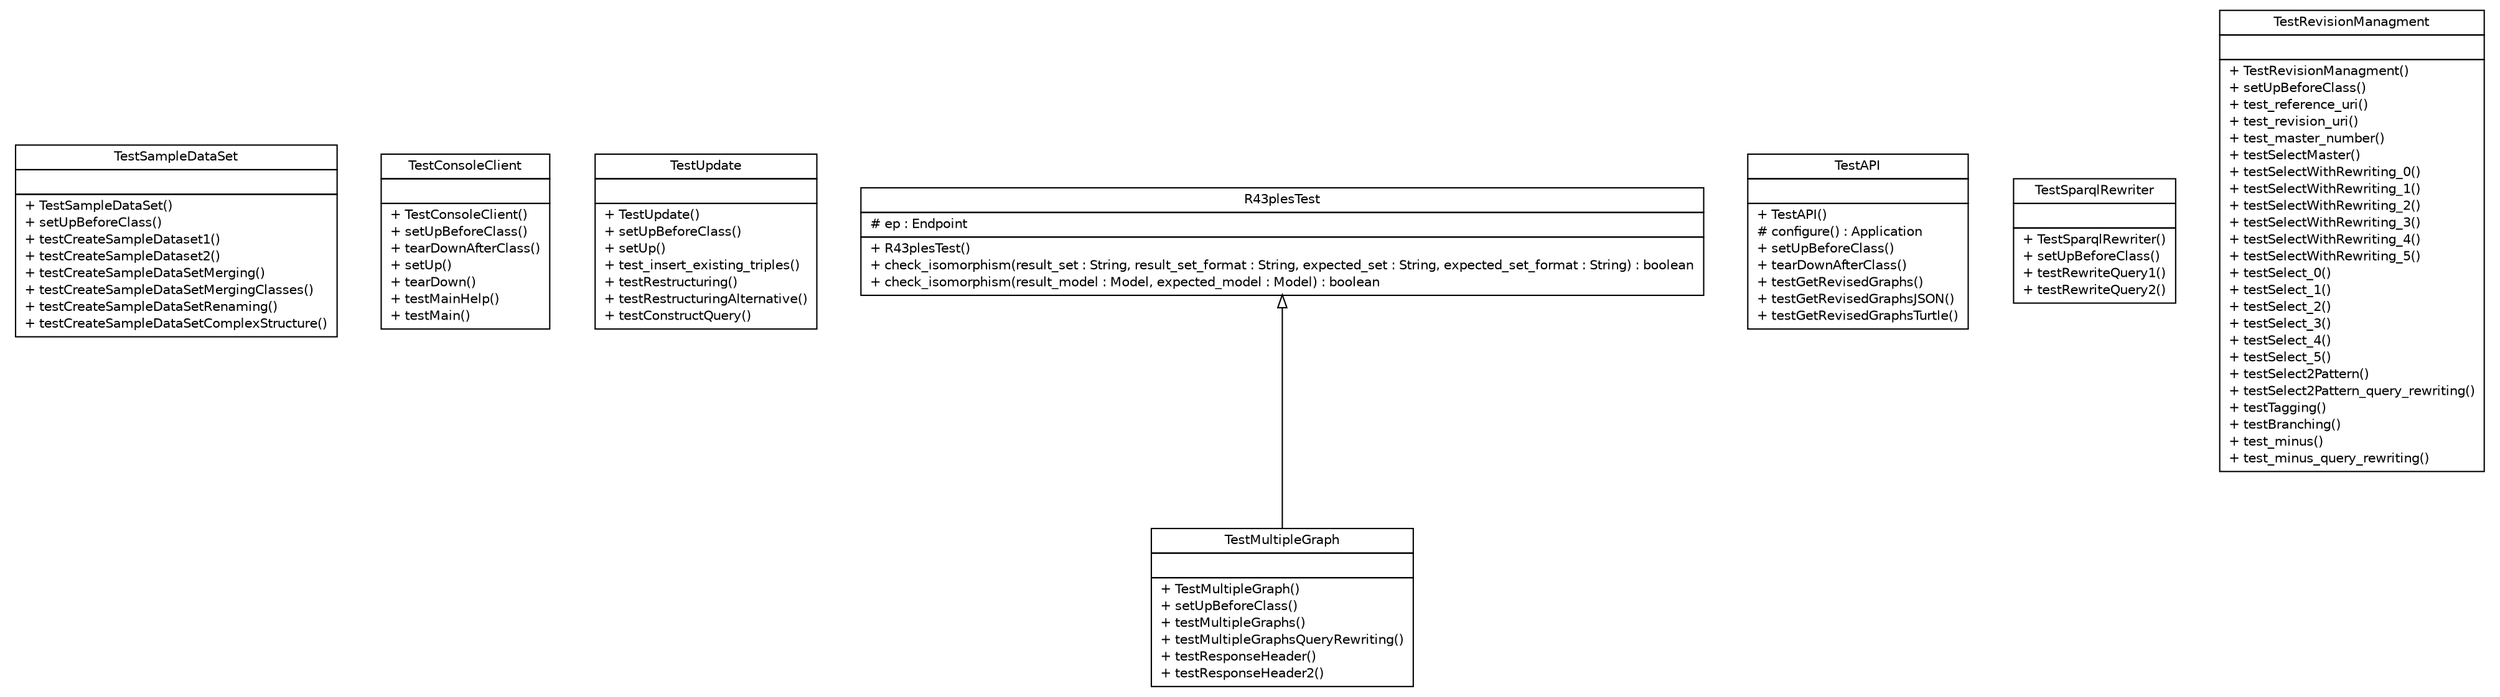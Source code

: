 #!/usr/local/bin/dot
#
# Class diagram 
# Generated by UMLGraph version R5_6-24-gf6e263 (http://www.umlgraph.org/)
#

digraph G {
	edge [fontname="Helvetica",fontsize=10,labelfontname="Helvetica",labelfontsize=10];
	node [fontname="Helvetica",fontsize=10,shape=plaintext];
	nodesep=0.25;
	ranksep=0.5;
	// de.tud.plt.r43ples.test.TestSampleDataSet
	c17 [label=<<table title="de.tud.plt.r43ples.test.TestSampleDataSet" border="0" cellborder="1" cellspacing="0" cellpadding="2" port="p" href="./TestSampleDataSet.html">
		<tr><td><table border="0" cellspacing="0" cellpadding="1">
<tr><td align="center" balign="center"> TestSampleDataSet </td></tr>
		</table></td></tr>
		<tr><td><table border="0" cellspacing="0" cellpadding="1">
<tr><td align="left" balign="left">  </td></tr>
		</table></td></tr>
		<tr><td><table border="0" cellspacing="0" cellpadding="1">
<tr><td align="left" balign="left"> + TestSampleDataSet() </td></tr>
<tr><td align="left" balign="left"> + setUpBeforeClass() </td></tr>
<tr><td align="left" balign="left"> + testCreateSampleDataset1() </td></tr>
<tr><td align="left" balign="left"> + testCreateSampleDataset2() </td></tr>
<tr><td align="left" balign="left"> + testCreateSampleDataSetMerging() </td></tr>
<tr><td align="left" balign="left"> + testCreateSampleDataSetMergingClasses() </td></tr>
<tr><td align="left" balign="left"> + testCreateSampleDataSetRenaming() </td></tr>
<tr><td align="left" balign="left"> + testCreateSampleDataSetComplexStructure() </td></tr>
		</table></td></tr>
		</table>>, URL="./TestSampleDataSet.html", fontname="Helvetica", fontcolor="black", fontsize=10.0];
	// de.tud.plt.r43ples.test.TestConsoleClient
	c18 [label=<<table title="de.tud.plt.r43ples.test.TestConsoleClient" border="0" cellborder="1" cellspacing="0" cellpadding="2" port="p" href="./TestConsoleClient.html">
		<tr><td><table border="0" cellspacing="0" cellpadding="1">
<tr><td align="center" balign="center"> TestConsoleClient </td></tr>
		</table></td></tr>
		<tr><td><table border="0" cellspacing="0" cellpadding="1">
<tr><td align="left" balign="left">  </td></tr>
		</table></td></tr>
		<tr><td><table border="0" cellspacing="0" cellpadding="1">
<tr><td align="left" balign="left"> + TestConsoleClient() </td></tr>
<tr><td align="left" balign="left"> + setUpBeforeClass() </td></tr>
<tr><td align="left" balign="left"> + tearDownAfterClass() </td></tr>
<tr><td align="left" balign="left"> + setUp() </td></tr>
<tr><td align="left" balign="left"> + tearDown() </td></tr>
<tr><td align="left" balign="left"> + testMainHelp() </td></tr>
<tr><td align="left" balign="left"> + testMain() </td></tr>
		</table></td></tr>
		</table>>, URL="./TestConsoleClient.html", fontname="Helvetica", fontcolor="black", fontsize=10.0];
	// de.tud.plt.r43ples.test.TestUpdate
	c19 [label=<<table title="de.tud.plt.r43ples.test.TestUpdate" border="0" cellborder="1" cellspacing="0" cellpadding="2" port="p" href="./TestUpdate.html">
		<tr><td><table border="0" cellspacing="0" cellpadding="1">
<tr><td align="center" balign="center"> TestUpdate </td></tr>
		</table></td></tr>
		<tr><td><table border="0" cellspacing="0" cellpadding="1">
<tr><td align="left" balign="left">  </td></tr>
		</table></td></tr>
		<tr><td><table border="0" cellspacing="0" cellpadding="1">
<tr><td align="left" balign="left"> + TestUpdate() </td></tr>
<tr><td align="left" balign="left"> + setUpBeforeClass() </td></tr>
<tr><td align="left" balign="left"> + setUp() </td></tr>
<tr><td align="left" balign="left"> + test_insert_existing_triples() </td></tr>
<tr><td align="left" balign="left"> + testRestructuring() </td></tr>
<tr><td align="left" balign="left"> + testRestructuringAlternative() </td></tr>
<tr><td align="left" balign="left"> + testConstructQuery() </td></tr>
		</table></td></tr>
		</table>>, URL="./TestUpdate.html", fontname="Helvetica", fontcolor="black", fontsize=10.0];
	// de.tud.plt.r43ples.test.TestMultipleGraph
	c20 [label=<<table title="de.tud.plt.r43ples.test.TestMultipleGraph" border="0" cellborder="1" cellspacing="0" cellpadding="2" port="p" href="./TestMultipleGraph.html">
		<tr><td><table border="0" cellspacing="0" cellpadding="1">
<tr><td align="center" balign="center"> TestMultipleGraph </td></tr>
		</table></td></tr>
		<tr><td><table border="0" cellspacing="0" cellpadding="1">
<tr><td align="left" balign="left">  </td></tr>
		</table></td></tr>
		<tr><td><table border="0" cellspacing="0" cellpadding="1">
<tr><td align="left" balign="left"> + TestMultipleGraph() </td></tr>
<tr><td align="left" balign="left"> + setUpBeforeClass() </td></tr>
<tr><td align="left" balign="left"> + testMultipleGraphs() </td></tr>
<tr><td align="left" balign="left"> + testMultipleGraphsQueryRewriting() </td></tr>
<tr><td align="left" balign="left"> + testResponseHeader() </td></tr>
<tr><td align="left" balign="left"> + testResponseHeader2() </td></tr>
		</table></td></tr>
		</table>>, URL="./TestMultipleGraph.html", fontname="Helvetica", fontcolor="black", fontsize=10.0];
	// de.tud.plt.r43ples.test.TestAPI
	c21 [label=<<table title="de.tud.plt.r43ples.test.TestAPI" border="0" cellborder="1" cellspacing="0" cellpadding="2" port="p" href="./TestAPI.html">
		<tr><td><table border="0" cellspacing="0" cellpadding="1">
<tr><td align="center" balign="center"> TestAPI </td></tr>
		</table></td></tr>
		<tr><td><table border="0" cellspacing="0" cellpadding="1">
<tr><td align="left" balign="left">  </td></tr>
		</table></td></tr>
		<tr><td><table border="0" cellspacing="0" cellpadding="1">
<tr><td align="left" balign="left"> + TestAPI() </td></tr>
<tr><td align="left" balign="left"> # configure() : Application </td></tr>
<tr><td align="left" balign="left"> + setUpBeforeClass() </td></tr>
<tr><td align="left" balign="left"> + tearDownAfterClass() </td></tr>
<tr><td align="left" balign="left"> + testGetRevisedGraphs() </td></tr>
<tr><td align="left" balign="left"> + testGetRevisedGraphsJSON() </td></tr>
<tr><td align="left" balign="left"> + testGetRevisedGraphsTurtle() </td></tr>
		</table></td></tr>
		</table>>, URL="./TestAPI.html", fontname="Helvetica", fontcolor="black", fontsize=10.0];
	// de.tud.plt.r43ples.test.TestSparqlRewriter
	c22 [label=<<table title="de.tud.plt.r43ples.test.TestSparqlRewriter" border="0" cellborder="1" cellspacing="0" cellpadding="2" port="p" href="./TestSparqlRewriter.html">
		<tr><td><table border="0" cellspacing="0" cellpadding="1">
<tr><td align="center" balign="center"> TestSparqlRewriter </td></tr>
		</table></td></tr>
		<tr><td><table border="0" cellspacing="0" cellpadding="1">
<tr><td align="left" balign="left">  </td></tr>
		</table></td></tr>
		<tr><td><table border="0" cellspacing="0" cellpadding="1">
<tr><td align="left" balign="left"> + TestSparqlRewriter() </td></tr>
<tr><td align="left" balign="left"> + setUpBeforeClass() </td></tr>
<tr><td align="left" balign="left"> + testRewriteQuery1() </td></tr>
<tr><td align="left" balign="left"> + testRewriteQuery2() </td></tr>
		</table></td></tr>
		</table>>, URL="./TestSparqlRewriter.html", fontname="Helvetica", fontcolor="black", fontsize=10.0];
	// de.tud.plt.r43ples.test.R43plesTest
	c23 [label=<<table title="de.tud.plt.r43ples.test.R43plesTest" border="0" cellborder="1" cellspacing="0" cellpadding="2" port="p" href="./R43plesTest.html">
		<tr><td><table border="0" cellspacing="0" cellpadding="1">
<tr><td align="center" balign="center"> R43plesTest </td></tr>
		</table></td></tr>
		<tr><td><table border="0" cellspacing="0" cellpadding="1">
<tr><td align="left" balign="left"> # ep : Endpoint </td></tr>
		</table></td></tr>
		<tr><td><table border="0" cellspacing="0" cellpadding="1">
<tr><td align="left" balign="left"> + R43plesTest() </td></tr>
<tr><td align="left" balign="left"> + check_isomorphism(result_set : String, result_set_format : String, expected_set : String, expected_set_format : String) : boolean </td></tr>
<tr><td align="left" balign="left"> + check_isomorphism(result_model : Model, expected_model : Model) : boolean </td></tr>
		</table></td></tr>
		</table>>, URL="./R43plesTest.html", fontname="Helvetica", fontcolor="black", fontsize=10.0];
	// de.tud.plt.r43ples.test.TestRevisionManagment
	c24 [label=<<table title="de.tud.plt.r43ples.test.TestRevisionManagment" border="0" cellborder="1" cellspacing="0" cellpadding="2" port="p" href="./TestRevisionManagment.html">
		<tr><td><table border="0" cellspacing="0" cellpadding="1">
<tr><td align="center" balign="center"> TestRevisionManagment </td></tr>
		</table></td></tr>
		<tr><td><table border="0" cellspacing="0" cellpadding="1">
<tr><td align="left" balign="left">  </td></tr>
		</table></td></tr>
		<tr><td><table border="0" cellspacing="0" cellpadding="1">
<tr><td align="left" balign="left"> + TestRevisionManagment() </td></tr>
<tr><td align="left" balign="left"> + setUpBeforeClass() </td></tr>
<tr><td align="left" balign="left"> + test_reference_uri() </td></tr>
<tr><td align="left" balign="left"> + test_revision_uri() </td></tr>
<tr><td align="left" balign="left"> + test_master_number() </td></tr>
<tr><td align="left" balign="left"> + testSelectMaster() </td></tr>
<tr><td align="left" balign="left"> + testSelectWithRewriting_0() </td></tr>
<tr><td align="left" balign="left"> + testSelectWithRewriting_1() </td></tr>
<tr><td align="left" balign="left"> + testSelectWithRewriting_2() </td></tr>
<tr><td align="left" balign="left"> + testSelectWithRewriting_3() </td></tr>
<tr><td align="left" balign="left"> + testSelectWithRewriting_4() </td></tr>
<tr><td align="left" balign="left"> + testSelectWithRewriting_5() </td></tr>
<tr><td align="left" balign="left"> + testSelect_0() </td></tr>
<tr><td align="left" balign="left"> + testSelect_1() </td></tr>
<tr><td align="left" balign="left"> + testSelect_2() </td></tr>
<tr><td align="left" balign="left"> + testSelect_3() </td></tr>
<tr><td align="left" balign="left"> + testSelect_4() </td></tr>
<tr><td align="left" balign="left"> + testSelect_5() </td></tr>
<tr><td align="left" balign="left"> + testSelect2Pattern() </td></tr>
<tr><td align="left" balign="left"> + testSelect2Pattern_query_rewriting() </td></tr>
<tr><td align="left" balign="left"> + testTagging() </td></tr>
<tr><td align="left" balign="left"> + testBranching() </td></tr>
<tr><td align="left" balign="left"> + test_minus() </td></tr>
<tr><td align="left" balign="left"> + test_minus_query_rewriting() </td></tr>
		</table></td></tr>
		</table>>, URL="./TestRevisionManagment.html", fontname="Helvetica", fontcolor="black", fontsize=10.0];
	//de.tud.plt.r43ples.test.TestMultipleGraph extends de.tud.plt.r43ples.test.R43plesTest
	c23:p -> c20:p [dir=back,arrowtail=empty];
}

